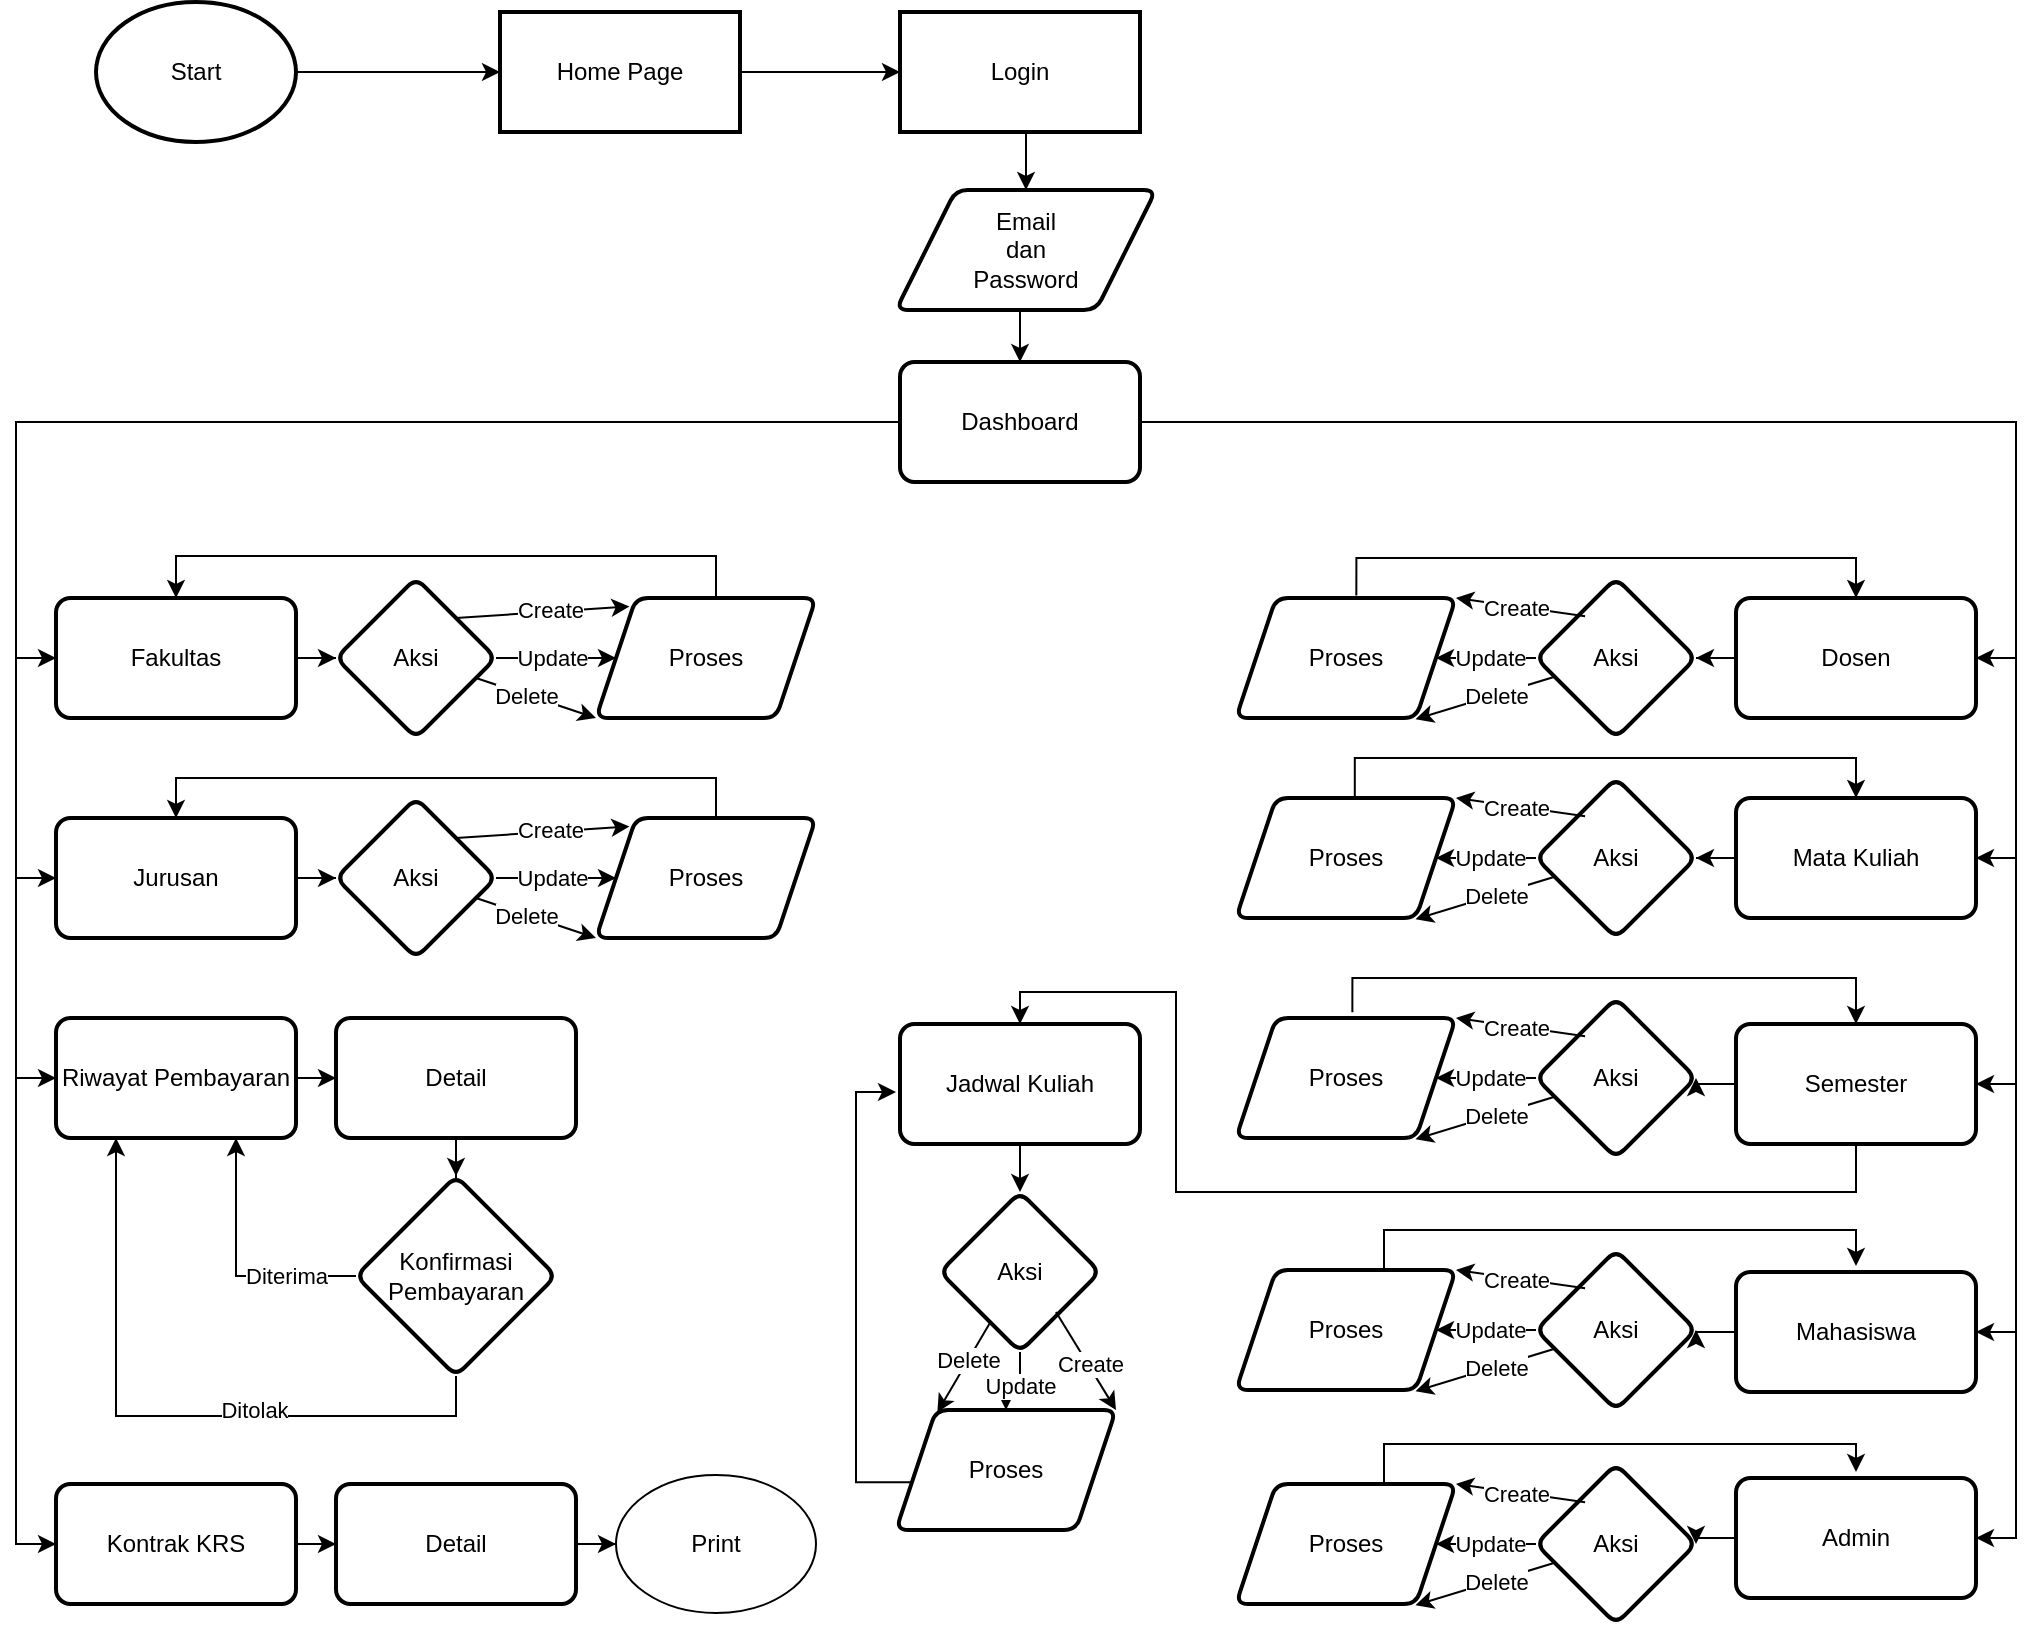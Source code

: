 <mxfile version="25.0.1" pages="2">
  <diagram id="MWgWoqFxqX3e2gePKZHm" name="admin">
    <mxGraphModel dx="1246" dy="684" grid="1" gridSize="10" guides="1" tooltips="1" connect="1" arrows="1" fold="1" page="1" pageScale="1" pageWidth="1100" pageHeight="850" math="0" shadow="0">
      <root>
        <mxCell id="0" />
        <mxCell id="1" parent="0" />
        <mxCell id="orqh2xT4-QYArf5XbAf0-1" value="" style="edgeStyle=orthogonalEdgeStyle;rounded=0;orthogonalLoop=1;jettySize=auto;html=1;" parent="1" source="orqh2xT4-QYArf5XbAf0-2" target="orqh2xT4-QYArf5XbAf0-3" edge="1">
          <mxGeometry relative="1" as="geometry" />
        </mxCell>
        <mxCell id="orqh2xT4-QYArf5XbAf0-2" value="Start" style="strokeWidth=2;html=1;shape=mxgraph.flowchart.start_1;whiteSpace=wrap;" parent="1" vertex="1">
          <mxGeometry x="80" y="23" width="100" height="70" as="geometry" />
        </mxCell>
        <mxCell id="orqh2xT4-QYArf5XbAf0-5" value="" style="edgeStyle=orthogonalEdgeStyle;rounded=0;orthogonalLoop=1;jettySize=auto;html=1;" parent="1" source="orqh2xT4-QYArf5XbAf0-3" target="orqh2xT4-QYArf5XbAf0-4" edge="1">
          <mxGeometry relative="1" as="geometry" />
        </mxCell>
        <mxCell id="orqh2xT4-QYArf5XbAf0-3" value="Home Page" style="whiteSpace=wrap;html=1;strokeWidth=2;" parent="1" vertex="1">
          <mxGeometry x="282" y="28" width="120" height="60" as="geometry" />
        </mxCell>
        <mxCell id="orqh2xT4-QYArf5XbAf0-7" value="" style="edgeStyle=orthogonalEdgeStyle;rounded=0;orthogonalLoop=1;jettySize=auto;html=1;entryX=0.5;entryY=0;entryDx=0;entryDy=0;exitX=0.556;exitY=0.961;exitDx=0;exitDy=0;exitPerimeter=0;" parent="1" source="orqh2xT4-QYArf5XbAf0-4" target="orqh2xT4-QYArf5XbAf0-6" edge="1">
          <mxGeometry relative="1" as="geometry" />
        </mxCell>
        <mxCell id="orqh2xT4-QYArf5XbAf0-4" value="Login" style="whiteSpace=wrap;html=1;strokeWidth=2;" parent="1" vertex="1">
          <mxGeometry x="482" y="28" width="120" height="60" as="geometry" />
        </mxCell>
        <mxCell id="orqh2xT4-QYArf5XbAf0-9" value="" style="edgeStyle=orthogonalEdgeStyle;rounded=0;orthogonalLoop=1;jettySize=auto;html=1;exitX=0.461;exitY=0.999;exitDx=0;exitDy=0;exitPerimeter=0;entryX=0.5;entryY=0;entryDx=0;entryDy=0;" parent="1" source="orqh2xT4-QYArf5XbAf0-6" target="orqh2xT4-QYArf5XbAf0-8" edge="1">
          <mxGeometry relative="1" as="geometry" />
        </mxCell>
        <mxCell id="orqh2xT4-QYArf5XbAf0-6" value="Email&lt;br&gt;dan&lt;br&gt;Password" style="shape=parallelogram;html=1;strokeWidth=2;perimeter=parallelogramPerimeter;whiteSpace=wrap;rounded=1;arcSize=12;size=0.23;" parent="1" vertex="1">
          <mxGeometry x="480" y="117" width="130" height="60" as="geometry" />
        </mxCell>
        <mxCell id="9MBnTAIVRPwWRf14okfd-2" value="" style="edgeStyle=orthogonalEdgeStyle;rounded=0;orthogonalLoop=1;jettySize=auto;html=1;entryX=0;entryY=0.5;entryDx=0;entryDy=0;" edge="1" parent="1" source="orqh2xT4-QYArf5XbAf0-8" target="9MBnTAIVRPwWRf14okfd-1">
          <mxGeometry relative="1" as="geometry">
            <mxPoint x="100" y="423" as="targetPoint" />
          </mxGeometry>
        </mxCell>
        <mxCell id="9MBnTAIVRPwWRf14okfd-4" value="" style="edgeStyle=orthogonalEdgeStyle;rounded=0;orthogonalLoop=1;jettySize=auto;html=1;entryX=0;entryY=0.5;entryDx=0;entryDy=0;" edge="1" parent="1" source="orqh2xT4-QYArf5XbAf0-8" target="9MBnTAIVRPwWRf14okfd-3">
          <mxGeometry relative="1" as="geometry" />
        </mxCell>
        <mxCell id="9MBnTAIVRPwWRf14okfd-8" value="" style="edgeStyle=orthogonalEdgeStyle;rounded=0;orthogonalLoop=1;jettySize=auto;html=1;entryX=1;entryY=0.5;entryDx=0;entryDy=0;" edge="1" parent="1" source="orqh2xT4-QYArf5XbAf0-8" target="9MBnTAIVRPwWRf14okfd-7">
          <mxGeometry relative="1" as="geometry" />
        </mxCell>
        <mxCell id="9MBnTAIVRPwWRf14okfd-10" value="" style="edgeStyle=orthogonalEdgeStyle;rounded=0;orthogonalLoop=1;jettySize=auto;html=1;entryX=1;entryY=0.5;entryDx=0;entryDy=0;" edge="1" parent="1" source="orqh2xT4-QYArf5XbAf0-8" target="9MBnTAIVRPwWRf14okfd-9">
          <mxGeometry relative="1" as="geometry" />
        </mxCell>
        <mxCell id="9MBnTAIVRPwWRf14okfd-12" value="" style="edgeStyle=orthogonalEdgeStyle;rounded=0;orthogonalLoop=1;jettySize=auto;html=1;entryX=1;entryY=0.5;entryDx=0;entryDy=0;" edge="1" parent="1" source="orqh2xT4-QYArf5XbAf0-8" target="9MBnTAIVRPwWRf14okfd-11">
          <mxGeometry relative="1" as="geometry" />
        </mxCell>
        <mxCell id="9MBnTAIVRPwWRf14okfd-14" value="" style="edgeStyle=orthogonalEdgeStyle;rounded=0;orthogonalLoop=1;jettySize=auto;html=1;entryX=0;entryY=0.5;entryDx=0;entryDy=0;" edge="1" parent="1" source="orqh2xT4-QYArf5XbAf0-8" target="9MBnTAIVRPwWRf14okfd-13">
          <mxGeometry relative="1" as="geometry" />
        </mxCell>
        <mxCell id="9MBnTAIVRPwWRf14okfd-16" value="" style="edgeStyle=orthogonalEdgeStyle;rounded=0;orthogonalLoop=1;jettySize=auto;html=1;entryX=0;entryY=0.5;entryDx=0;entryDy=0;" edge="1" parent="1" source="orqh2xT4-QYArf5XbAf0-8" target="9MBnTAIVRPwWRf14okfd-15">
          <mxGeometry relative="1" as="geometry">
            <mxPoint x="50" y="733" as="targetPoint" />
          </mxGeometry>
        </mxCell>
        <mxCell id="9MBnTAIVRPwWRf14okfd-111" value="" style="edgeStyle=orthogonalEdgeStyle;rounded=0;orthogonalLoop=1;jettySize=auto;html=1;entryX=1;entryY=0.5;entryDx=0;entryDy=0;" edge="1" parent="1" source="orqh2xT4-QYArf5XbAf0-8" target="9MBnTAIVRPwWRf14okfd-5">
          <mxGeometry relative="1" as="geometry">
            <mxPoint x="760" y="207" as="targetPoint" />
          </mxGeometry>
        </mxCell>
        <mxCell id="9MBnTAIVRPwWRf14okfd-131" value="" style="edgeStyle=orthogonalEdgeStyle;rounded=0;orthogonalLoop=1;jettySize=auto;html=1;entryX=1;entryY=0.5;entryDx=0;entryDy=0;" edge="1" parent="1" source="orqh2xT4-QYArf5XbAf0-8" target="9MBnTAIVRPwWRf14okfd-130">
          <mxGeometry relative="1" as="geometry" />
        </mxCell>
        <mxCell id="orqh2xT4-QYArf5XbAf0-8" value="Dashboard" style="whiteSpace=wrap;html=1;strokeWidth=2;rounded=1;arcSize=12;" parent="1" vertex="1">
          <mxGeometry x="482" y="203" width="120" height="60" as="geometry" />
        </mxCell>
        <mxCell id="9MBnTAIVRPwWRf14okfd-21" value="" style="edgeStyle=orthogonalEdgeStyle;rounded=0;orthogonalLoop=1;jettySize=auto;html=1;" edge="1" parent="1" source="9MBnTAIVRPwWRf14okfd-1" target="9MBnTAIVRPwWRf14okfd-20">
          <mxGeometry relative="1" as="geometry" />
        </mxCell>
        <mxCell id="9MBnTAIVRPwWRf14okfd-1" value="Fakultas" style="whiteSpace=wrap;html=1;strokeWidth=2;rounded=1;arcSize=12;" vertex="1" parent="1">
          <mxGeometry x="60" y="321" width="120" height="60" as="geometry" />
        </mxCell>
        <mxCell id="9MBnTAIVRPwWRf14okfd-60" value="" style="edgeStyle=orthogonalEdgeStyle;rounded=0;orthogonalLoop=1;jettySize=auto;html=1;" edge="1" parent="1" source="9MBnTAIVRPwWRf14okfd-3" target="9MBnTAIVRPwWRf14okfd-52">
          <mxGeometry relative="1" as="geometry" />
        </mxCell>
        <mxCell id="9MBnTAIVRPwWRf14okfd-3" value="Jurusan" style="whiteSpace=wrap;html=1;strokeWidth=2;rounded=1;arcSize=12;" vertex="1" parent="1">
          <mxGeometry x="60" y="431" width="120" height="60" as="geometry" />
        </mxCell>
        <mxCell id="9MBnTAIVRPwWRf14okfd-70" value="" style="edgeStyle=orthogonalEdgeStyle;rounded=0;orthogonalLoop=1;jettySize=auto;html=1;" edge="1" parent="1" source="9MBnTAIVRPwWRf14okfd-5" target="9MBnTAIVRPwWRf14okfd-63">
          <mxGeometry relative="1" as="geometry" />
        </mxCell>
        <mxCell id="9MBnTAIVRPwWRf14okfd-5" value="Dosen" style="whiteSpace=wrap;html=1;strokeWidth=2;rounded=1;arcSize=12;" vertex="1" parent="1">
          <mxGeometry x="900" y="321" width="120" height="60" as="geometry" />
        </mxCell>
        <mxCell id="9MBnTAIVRPwWRf14okfd-80" value="" style="edgeStyle=orthogonalEdgeStyle;rounded=0;orthogonalLoop=1;jettySize=auto;html=1;" edge="1" parent="1" source="9MBnTAIVRPwWRf14okfd-7" target="9MBnTAIVRPwWRf14okfd-73">
          <mxGeometry relative="1" as="geometry" />
        </mxCell>
        <mxCell id="9MBnTAIVRPwWRf14okfd-7" value="Mata Kuliah" style="whiteSpace=wrap;html=1;strokeWidth=2;rounded=1;arcSize=12;" vertex="1" parent="1">
          <mxGeometry x="900" y="421" width="120" height="60" as="geometry" />
        </mxCell>
        <mxCell id="9MBnTAIVRPwWRf14okfd-90" value="" style="edgeStyle=orthogonalEdgeStyle;rounded=0;orthogonalLoop=1;jettySize=auto;html=1;" edge="1" parent="1" source="9MBnTAIVRPwWRf14okfd-9" target="9MBnTAIVRPwWRf14okfd-83">
          <mxGeometry relative="1" as="geometry" />
        </mxCell>
        <mxCell id="9MBnTAIVRPwWRf14okfd-115" value="" style="edgeStyle=orthogonalEdgeStyle;rounded=0;orthogonalLoop=1;jettySize=auto;html=1;entryX=0.5;entryY=0;entryDx=0;entryDy=0;" edge="1" parent="1" source="9MBnTAIVRPwWRf14okfd-9" target="9MBnTAIVRPwWRf14okfd-114">
          <mxGeometry relative="1" as="geometry">
            <mxPoint x="520" y="518" as="targetPoint" />
            <Array as="points">
              <mxPoint x="960" y="618" />
              <mxPoint x="620" y="618" />
              <mxPoint x="620" y="518" />
              <mxPoint x="542" y="518" />
            </Array>
          </mxGeometry>
        </mxCell>
        <mxCell id="9MBnTAIVRPwWRf14okfd-9" value="Semester" style="whiteSpace=wrap;html=1;strokeWidth=2;rounded=1;arcSize=12;" vertex="1" parent="1">
          <mxGeometry x="900" y="534" width="120" height="60" as="geometry" />
        </mxCell>
        <mxCell id="9MBnTAIVRPwWRf14okfd-109" value="" style="edgeStyle=orthogonalEdgeStyle;rounded=0;orthogonalLoop=1;jettySize=auto;html=1;" edge="1" parent="1" source="9MBnTAIVRPwWRf14okfd-11" target="9MBnTAIVRPwWRf14okfd-102">
          <mxGeometry relative="1" as="geometry" />
        </mxCell>
        <mxCell id="9MBnTAIVRPwWRf14okfd-11" value="Mahasiswa" style="whiteSpace=wrap;html=1;strokeWidth=2;rounded=1;arcSize=12;" vertex="1" parent="1">
          <mxGeometry x="900" y="658" width="120" height="60" as="geometry" />
        </mxCell>
        <mxCell id="9MBnTAIVRPwWRf14okfd-149" value="" style="edgeStyle=orthogonalEdgeStyle;rounded=0;orthogonalLoop=1;jettySize=auto;html=1;" edge="1" parent="1" source="9MBnTAIVRPwWRf14okfd-13" target="9MBnTAIVRPwWRf14okfd-148">
          <mxGeometry relative="1" as="geometry" />
        </mxCell>
        <mxCell id="9MBnTAIVRPwWRf14okfd-13" value="Riwayat Pembayaran" style="whiteSpace=wrap;html=1;strokeWidth=2;rounded=1;arcSize=12;" vertex="1" parent="1">
          <mxGeometry x="60" y="531" width="120" height="60" as="geometry" />
        </mxCell>
        <mxCell id="9MBnTAIVRPwWRf14okfd-143" value="" style="edgeStyle=orthogonalEdgeStyle;rounded=0;orthogonalLoop=1;jettySize=auto;html=1;" edge="1" parent="1" source="9MBnTAIVRPwWRf14okfd-15" target="9MBnTAIVRPwWRf14okfd-142">
          <mxGeometry relative="1" as="geometry" />
        </mxCell>
        <mxCell id="9MBnTAIVRPwWRf14okfd-15" value="Kontrak KRS" style="whiteSpace=wrap;html=1;strokeWidth=2;rounded=1;arcSize=12;" vertex="1" parent="1">
          <mxGeometry x="60" y="764" width="120" height="60" as="geometry" />
        </mxCell>
        <mxCell id="9MBnTAIVRPwWRf14okfd-23" value="" style="edgeStyle=orthogonalEdgeStyle;rounded=0;orthogonalLoop=1;jettySize=auto;html=1;" edge="1" parent="1" source="9MBnTAIVRPwWRf14okfd-20" target="9MBnTAIVRPwWRf14okfd-22">
          <mxGeometry relative="1" as="geometry" />
        </mxCell>
        <mxCell id="9MBnTAIVRPwWRf14okfd-48" value="Update" style="edgeLabel;html=1;align=center;verticalAlign=middle;resizable=0;points=[];" vertex="1" connectable="0" parent="9MBnTAIVRPwWRf14okfd-23">
          <mxGeometry x="-0.086" relative="1" as="geometry">
            <mxPoint as="offset" />
          </mxGeometry>
        </mxCell>
        <mxCell id="9MBnTAIVRPwWRf14okfd-20" value="Aksi" style="rhombus;whiteSpace=wrap;html=1;strokeWidth=2;rounded=1;arcSize=12;" vertex="1" parent="1">
          <mxGeometry x="200" y="311" width="80" height="80" as="geometry" />
        </mxCell>
        <mxCell id="9MBnTAIVRPwWRf14okfd-25" value="" style="edgeStyle=orthogonalEdgeStyle;rounded=0;orthogonalLoop=1;jettySize=auto;html=1;entryX=0.5;entryY=0;entryDx=0;entryDy=0;exitX=0.583;exitY=0;exitDx=0;exitDy=0;exitPerimeter=0;" edge="1" parent="1" source="9MBnTAIVRPwWRf14okfd-22" target="9MBnTAIVRPwWRf14okfd-1">
          <mxGeometry relative="1" as="geometry">
            <mxPoint x="530" y="361" as="targetPoint" />
            <Array as="points">
              <mxPoint x="390" y="321" />
              <mxPoint x="390" y="300" />
              <mxPoint x="120" y="300" />
            </Array>
          </mxGeometry>
        </mxCell>
        <mxCell id="9MBnTAIVRPwWRf14okfd-22" value="Proses" style="shape=parallelogram;perimeter=parallelogramPerimeter;whiteSpace=wrap;html=1;fixedSize=1;strokeWidth=2;rounded=1;arcSize=12;" vertex="1" parent="1">
          <mxGeometry x="330" y="321" width="110" height="60" as="geometry" />
        </mxCell>
        <mxCell id="9MBnTAIVRPwWRf14okfd-41" value="" style="endArrow=classic;html=1;rounded=0;entryX=0;entryY=1;entryDx=0;entryDy=0;" edge="1" parent="1" source="9MBnTAIVRPwWRf14okfd-20" target="9MBnTAIVRPwWRf14okfd-22">
          <mxGeometry width="50" height="50" relative="1" as="geometry">
            <mxPoint x="270" y="471" as="sourcePoint" />
            <mxPoint x="320" y="421" as="targetPoint" />
          </mxGeometry>
        </mxCell>
        <mxCell id="9MBnTAIVRPwWRf14okfd-49" value="Delete" style="edgeLabel;html=1;align=center;verticalAlign=middle;resizable=0;points=[];" vertex="1" connectable="0" parent="9MBnTAIVRPwWRf14okfd-41">
          <mxGeometry x="-0.163" relative="1" as="geometry">
            <mxPoint as="offset" />
          </mxGeometry>
        </mxCell>
        <mxCell id="9MBnTAIVRPwWRf14okfd-42" value="" style="endArrow=classic;html=1;rounded=0;exitX=1;exitY=0;exitDx=0;exitDy=0;entryX=0.152;entryY=0.071;entryDx=0;entryDy=0;entryPerimeter=0;" edge="1" parent="1" source="9MBnTAIVRPwWRf14okfd-20" target="9MBnTAIVRPwWRf14okfd-22">
          <mxGeometry width="50" height="50" relative="1" as="geometry">
            <mxPoint x="296.16" y="395" as="sourcePoint" />
            <mxPoint x="323.84" y="481" as="targetPoint" />
          </mxGeometry>
        </mxCell>
        <mxCell id="9MBnTAIVRPwWRf14okfd-47" value="Create" style="edgeLabel;html=1;align=center;verticalAlign=middle;resizable=0;points=[];" vertex="1" connectable="0" parent="9MBnTAIVRPwWRf14okfd-42">
          <mxGeometry x="0.068" y="1" relative="1" as="geometry">
            <mxPoint as="offset" />
          </mxGeometry>
        </mxCell>
        <mxCell id="9MBnTAIVRPwWRf14okfd-50" value="" style="edgeStyle=orthogonalEdgeStyle;rounded=0;orthogonalLoop=1;jettySize=auto;html=1;" edge="1" parent="1" source="9MBnTAIVRPwWRf14okfd-52" target="9MBnTAIVRPwWRf14okfd-54">
          <mxGeometry relative="1" as="geometry" />
        </mxCell>
        <mxCell id="9MBnTAIVRPwWRf14okfd-51" value="Update" style="edgeLabel;html=1;align=center;verticalAlign=middle;resizable=0;points=[];" vertex="1" connectable="0" parent="9MBnTAIVRPwWRf14okfd-50">
          <mxGeometry x="-0.086" relative="1" as="geometry">
            <mxPoint as="offset" />
          </mxGeometry>
        </mxCell>
        <mxCell id="9MBnTAIVRPwWRf14okfd-52" value="Aksi" style="rhombus;whiteSpace=wrap;html=1;strokeWidth=2;rounded=1;arcSize=12;" vertex="1" parent="1">
          <mxGeometry x="200" y="421" width="80" height="80" as="geometry" />
        </mxCell>
        <mxCell id="9MBnTAIVRPwWRf14okfd-53" value="" style="edgeStyle=orthogonalEdgeStyle;rounded=0;orthogonalLoop=1;jettySize=auto;html=1;exitX=0.583;exitY=0;exitDx=0;exitDy=0;exitPerimeter=0;" edge="1" parent="1" source="9MBnTAIVRPwWRf14okfd-54" target="9MBnTAIVRPwWRf14okfd-3">
          <mxGeometry relative="1" as="geometry">
            <mxPoint x="120" y="431" as="targetPoint" />
            <Array as="points">
              <mxPoint x="390" y="431" />
              <mxPoint x="390" y="411" />
              <mxPoint x="120" y="411" />
            </Array>
          </mxGeometry>
        </mxCell>
        <mxCell id="9MBnTAIVRPwWRf14okfd-54" value="Proses" style="shape=parallelogram;perimeter=parallelogramPerimeter;whiteSpace=wrap;html=1;fixedSize=1;strokeWidth=2;rounded=1;arcSize=12;" vertex="1" parent="1">
          <mxGeometry x="330" y="431" width="110" height="60" as="geometry" />
        </mxCell>
        <mxCell id="9MBnTAIVRPwWRf14okfd-55" value="" style="endArrow=classic;html=1;rounded=0;entryX=0;entryY=1;entryDx=0;entryDy=0;" edge="1" parent="1" source="9MBnTAIVRPwWRf14okfd-52" target="9MBnTAIVRPwWRf14okfd-54">
          <mxGeometry width="50" height="50" relative="1" as="geometry">
            <mxPoint x="270" y="581" as="sourcePoint" />
            <mxPoint x="320" y="531" as="targetPoint" />
          </mxGeometry>
        </mxCell>
        <mxCell id="9MBnTAIVRPwWRf14okfd-56" value="Delete" style="edgeLabel;html=1;align=center;verticalAlign=middle;resizable=0;points=[];" vertex="1" connectable="0" parent="9MBnTAIVRPwWRf14okfd-55">
          <mxGeometry x="-0.163" relative="1" as="geometry">
            <mxPoint as="offset" />
          </mxGeometry>
        </mxCell>
        <mxCell id="9MBnTAIVRPwWRf14okfd-57" value="" style="endArrow=classic;html=1;rounded=0;exitX=1;exitY=0;exitDx=0;exitDy=0;entryX=0.152;entryY=0.071;entryDx=0;entryDy=0;entryPerimeter=0;" edge="1" parent="1" source="9MBnTAIVRPwWRf14okfd-52" target="9MBnTAIVRPwWRf14okfd-54">
          <mxGeometry width="50" height="50" relative="1" as="geometry">
            <mxPoint x="296.16" y="505" as="sourcePoint" />
            <mxPoint x="323.84" y="591" as="targetPoint" />
          </mxGeometry>
        </mxCell>
        <mxCell id="9MBnTAIVRPwWRf14okfd-58" value="Create" style="edgeLabel;html=1;align=center;verticalAlign=middle;resizable=0;points=[];" vertex="1" connectable="0" parent="9MBnTAIVRPwWRf14okfd-57">
          <mxGeometry x="0.068" y="1" relative="1" as="geometry">
            <mxPoint as="offset" />
          </mxGeometry>
        </mxCell>
        <mxCell id="9MBnTAIVRPwWRf14okfd-61" value="" style="edgeStyle=orthogonalEdgeStyle;rounded=0;orthogonalLoop=1;jettySize=auto;html=1;" edge="1" parent="1" source="9MBnTAIVRPwWRf14okfd-63" target="9MBnTAIVRPwWRf14okfd-65">
          <mxGeometry relative="1" as="geometry" />
        </mxCell>
        <mxCell id="9MBnTAIVRPwWRf14okfd-62" value="Update" style="edgeLabel;html=1;align=center;verticalAlign=middle;resizable=0;points=[];" vertex="1" connectable="0" parent="9MBnTAIVRPwWRf14okfd-61">
          <mxGeometry x="-0.086" relative="1" as="geometry">
            <mxPoint as="offset" />
          </mxGeometry>
        </mxCell>
        <mxCell id="9MBnTAIVRPwWRf14okfd-63" value="Aksi" style="rhombus;whiteSpace=wrap;html=1;strokeWidth=2;rounded=1;arcSize=12;" vertex="1" parent="1">
          <mxGeometry x="800" y="311" width="80" height="80" as="geometry" />
        </mxCell>
        <mxCell id="9MBnTAIVRPwWRf14okfd-64" value="" style="edgeStyle=orthogonalEdgeStyle;rounded=0;orthogonalLoop=1;jettySize=auto;html=1;entryX=0.5;entryY=0;entryDx=0;entryDy=0;exitX=0.547;exitY=-0.02;exitDx=0;exitDy=0;exitPerimeter=0;" edge="1" parent="1" source="9MBnTAIVRPwWRf14okfd-65" target="9MBnTAIVRPwWRf14okfd-5">
          <mxGeometry relative="1" as="geometry">
            <mxPoint x="940" y="301" as="targetPoint" />
            <Array as="points">
              <mxPoint x="710" y="301" />
              <mxPoint x="960" y="301" />
            </Array>
            <mxPoint x="700" y="301" as="sourcePoint" />
          </mxGeometry>
        </mxCell>
        <mxCell id="9MBnTAIVRPwWRf14okfd-65" value="Proses" style="shape=parallelogram;perimeter=parallelogramPerimeter;whiteSpace=wrap;html=1;fixedSize=1;strokeWidth=2;rounded=1;arcSize=12;" vertex="1" parent="1">
          <mxGeometry x="650" y="321" width="110" height="60" as="geometry" />
        </mxCell>
        <mxCell id="9MBnTAIVRPwWRf14okfd-66" value="" style="endArrow=classic;html=1;rounded=0;entryX=0.816;entryY=1.01;entryDx=0;entryDy=0;entryPerimeter=0;" edge="1" parent="1" source="9MBnTAIVRPwWRf14okfd-63" target="9MBnTAIVRPwWRf14okfd-65">
          <mxGeometry width="50" height="50" relative="1" as="geometry">
            <mxPoint x="710" y="471" as="sourcePoint" />
            <mxPoint x="760" y="421" as="targetPoint" />
          </mxGeometry>
        </mxCell>
        <mxCell id="9MBnTAIVRPwWRf14okfd-67" value="Delete" style="edgeLabel;html=1;align=center;verticalAlign=middle;resizable=0;points=[];" vertex="1" connectable="0" parent="9MBnTAIVRPwWRf14okfd-66">
          <mxGeometry x="-0.163" relative="1" as="geometry">
            <mxPoint as="offset" />
          </mxGeometry>
        </mxCell>
        <mxCell id="9MBnTAIVRPwWRf14okfd-68" value="" style="endArrow=classic;html=1;rounded=0;exitX=0.307;exitY=0.239;exitDx=0;exitDy=0;entryX=1;entryY=0;entryDx=0;entryDy=0;exitPerimeter=0;" edge="1" parent="1" source="9MBnTAIVRPwWRf14okfd-63" target="9MBnTAIVRPwWRf14okfd-65">
          <mxGeometry width="50" height="50" relative="1" as="geometry">
            <mxPoint x="736.16" y="395" as="sourcePoint" />
            <mxPoint x="763.84" y="481" as="targetPoint" />
          </mxGeometry>
        </mxCell>
        <mxCell id="9MBnTAIVRPwWRf14okfd-69" value="Create" style="edgeLabel;html=1;align=center;verticalAlign=middle;resizable=0;points=[];" vertex="1" connectable="0" parent="9MBnTAIVRPwWRf14okfd-68">
          <mxGeometry x="0.068" y="1" relative="1" as="geometry">
            <mxPoint as="offset" />
          </mxGeometry>
        </mxCell>
        <mxCell id="9MBnTAIVRPwWRf14okfd-71" value="" style="edgeStyle=orthogonalEdgeStyle;rounded=0;orthogonalLoop=1;jettySize=auto;html=1;" edge="1" parent="1" source="9MBnTAIVRPwWRf14okfd-73" target="9MBnTAIVRPwWRf14okfd-75">
          <mxGeometry relative="1" as="geometry" />
        </mxCell>
        <mxCell id="9MBnTAIVRPwWRf14okfd-72" value="Update" style="edgeLabel;html=1;align=center;verticalAlign=middle;resizable=0;points=[];" vertex="1" connectable="0" parent="9MBnTAIVRPwWRf14okfd-71">
          <mxGeometry x="-0.086" relative="1" as="geometry">
            <mxPoint as="offset" />
          </mxGeometry>
        </mxCell>
        <mxCell id="9MBnTAIVRPwWRf14okfd-73" value="Aksi" style="rhombus;whiteSpace=wrap;html=1;strokeWidth=2;rounded=1;arcSize=12;" vertex="1" parent="1">
          <mxGeometry x="800" y="411" width="80" height="80" as="geometry" />
        </mxCell>
        <mxCell id="9MBnTAIVRPwWRf14okfd-74" value="" style="edgeStyle=orthogonalEdgeStyle;rounded=0;orthogonalLoop=1;jettySize=auto;html=1;exitX=0.54;exitY=-0.013;exitDx=0;exitDy=0;exitPerimeter=0;" edge="1" parent="1" source="9MBnTAIVRPwWRf14okfd-75" target="9MBnTAIVRPwWRf14okfd-7">
          <mxGeometry relative="1" as="geometry">
            <mxPoint x="960" y="421" as="targetPoint" />
            <Array as="points">
              <mxPoint x="709" y="401" />
              <mxPoint x="960" y="401" />
            </Array>
            <mxPoint x="660" y="401" as="sourcePoint" />
          </mxGeometry>
        </mxCell>
        <mxCell id="9MBnTAIVRPwWRf14okfd-75" value="Proses" style="shape=parallelogram;perimeter=parallelogramPerimeter;whiteSpace=wrap;html=1;fixedSize=1;strokeWidth=2;rounded=1;arcSize=12;" vertex="1" parent="1">
          <mxGeometry x="650" y="421" width="110" height="60" as="geometry" />
        </mxCell>
        <mxCell id="9MBnTAIVRPwWRf14okfd-76" value="" style="endArrow=classic;html=1;rounded=0;entryX=0.816;entryY=1.01;entryDx=0;entryDy=0;entryPerimeter=0;" edge="1" parent="1" source="9MBnTAIVRPwWRf14okfd-73" target="9MBnTAIVRPwWRf14okfd-75">
          <mxGeometry width="50" height="50" relative="1" as="geometry">
            <mxPoint x="710" y="571" as="sourcePoint" />
            <mxPoint x="760" y="521" as="targetPoint" />
          </mxGeometry>
        </mxCell>
        <mxCell id="9MBnTAIVRPwWRf14okfd-77" value="Delete" style="edgeLabel;html=1;align=center;verticalAlign=middle;resizable=0;points=[];" vertex="1" connectable="0" parent="9MBnTAIVRPwWRf14okfd-76">
          <mxGeometry x="-0.163" relative="1" as="geometry">
            <mxPoint as="offset" />
          </mxGeometry>
        </mxCell>
        <mxCell id="9MBnTAIVRPwWRf14okfd-78" value="" style="endArrow=classic;html=1;rounded=0;exitX=0.307;exitY=0.239;exitDx=0;exitDy=0;entryX=1;entryY=0;entryDx=0;entryDy=0;exitPerimeter=0;" edge="1" parent="1" source="9MBnTAIVRPwWRf14okfd-73" target="9MBnTAIVRPwWRf14okfd-75">
          <mxGeometry width="50" height="50" relative="1" as="geometry">
            <mxPoint x="736.16" y="495" as="sourcePoint" />
            <mxPoint x="763.84" y="581" as="targetPoint" />
          </mxGeometry>
        </mxCell>
        <mxCell id="9MBnTAIVRPwWRf14okfd-79" value="Create" style="edgeLabel;html=1;align=center;verticalAlign=middle;resizable=0;points=[];" vertex="1" connectable="0" parent="9MBnTAIVRPwWRf14okfd-78">
          <mxGeometry x="0.068" y="1" relative="1" as="geometry">
            <mxPoint as="offset" />
          </mxGeometry>
        </mxCell>
        <mxCell id="9MBnTAIVRPwWRf14okfd-81" value="" style="edgeStyle=orthogonalEdgeStyle;rounded=0;orthogonalLoop=1;jettySize=auto;html=1;" edge="1" parent="1" source="9MBnTAIVRPwWRf14okfd-83" target="9MBnTAIVRPwWRf14okfd-85">
          <mxGeometry relative="1" as="geometry" />
        </mxCell>
        <mxCell id="9MBnTAIVRPwWRf14okfd-82" value="Update" style="edgeLabel;html=1;align=center;verticalAlign=middle;resizable=0;points=[];" vertex="1" connectable="0" parent="9MBnTAIVRPwWRf14okfd-81">
          <mxGeometry x="-0.086" relative="1" as="geometry">
            <mxPoint as="offset" />
          </mxGeometry>
        </mxCell>
        <mxCell id="9MBnTAIVRPwWRf14okfd-83" value="Aksi" style="rhombus;whiteSpace=wrap;html=1;strokeWidth=2;rounded=1;arcSize=12;" vertex="1" parent="1">
          <mxGeometry x="800" y="521" width="80" height="80" as="geometry" />
        </mxCell>
        <mxCell id="9MBnTAIVRPwWRf14okfd-84" value="" style="edgeStyle=orthogonalEdgeStyle;rounded=0;orthogonalLoop=1;jettySize=auto;html=1;entryX=0.5;entryY=0;entryDx=0;entryDy=0;exitX=0.529;exitY=-0.047;exitDx=0;exitDy=0;exitPerimeter=0;" edge="1" parent="1" source="9MBnTAIVRPwWRf14okfd-85" target="9MBnTAIVRPwWRf14okfd-9">
          <mxGeometry relative="1" as="geometry">
            <mxPoint x="960" y="524" as="targetPoint" />
            <Array as="points">
              <mxPoint x="708" y="511" />
              <mxPoint x="960" y="511" />
            </Array>
            <mxPoint x="700" y="511" as="sourcePoint" />
          </mxGeometry>
        </mxCell>
        <mxCell id="9MBnTAIVRPwWRf14okfd-85" value="Proses" style="shape=parallelogram;perimeter=parallelogramPerimeter;whiteSpace=wrap;html=1;fixedSize=1;strokeWidth=2;rounded=1;arcSize=12;" vertex="1" parent="1">
          <mxGeometry x="650" y="531" width="110" height="60" as="geometry" />
        </mxCell>
        <mxCell id="9MBnTAIVRPwWRf14okfd-86" value="" style="endArrow=classic;html=1;rounded=0;entryX=0.816;entryY=1.01;entryDx=0;entryDy=0;entryPerimeter=0;" edge="1" parent="1" source="9MBnTAIVRPwWRf14okfd-83" target="9MBnTAIVRPwWRf14okfd-85">
          <mxGeometry width="50" height="50" relative="1" as="geometry">
            <mxPoint x="710" y="671" as="sourcePoint" />
            <mxPoint x="760" y="621" as="targetPoint" />
          </mxGeometry>
        </mxCell>
        <mxCell id="9MBnTAIVRPwWRf14okfd-87" value="Delete" style="edgeLabel;html=1;align=center;verticalAlign=middle;resizable=0;points=[];" vertex="1" connectable="0" parent="9MBnTAIVRPwWRf14okfd-86">
          <mxGeometry x="-0.163" relative="1" as="geometry">
            <mxPoint as="offset" />
          </mxGeometry>
        </mxCell>
        <mxCell id="9MBnTAIVRPwWRf14okfd-88" value="" style="endArrow=classic;html=1;rounded=0;exitX=0.307;exitY=0.239;exitDx=0;exitDy=0;entryX=1;entryY=0;entryDx=0;entryDy=0;exitPerimeter=0;" edge="1" parent="1" source="9MBnTAIVRPwWRf14okfd-83" target="9MBnTAIVRPwWRf14okfd-85">
          <mxGeometry width="50" height="50" relative="1" as="geometry">
            <mxPoint x="736.16" y="598" as="sourcePoint" />
            <mxPoint x="763.84" y="684" as="targetPoint" />
          </mxGeometry>
        </mxCell>
        <mxCell id="9MBnTAIVRPwWRf14okfd-89" value="Create" style="edgeLabel;html=1;align=center;verticalAlign=middle;resizable=0;points=[];" vertex="1" connectable="0" parent="9MBnTAIVRPwWRf14okfd-88">
          <mxGeometry x="0.068" y="1" relative="1" as="geometry">
            <mxPoint as="offset" />
          </mxGeometry>
        </mxCell>
        <mxCell id="9MBnTAIVRPwWRf14okfd-100" value="" style="edgeStyle=orthogonalEdgeStyle;rounded=0;orthogonalLoop=1;jettySize=auto;html=1;" edge="1" parent="1" source="9MBnTAIVRPwWRf14okfd-102" target="9MBnTAIVRPwWRf14okfd-104">
          <mxGeometry relative="1" as="geometry" />
        </mxCell>
        <mxCell id="9MBnTAIVRPwWRf14okfd-101" value="Update" style="edgeLabel;html=1;align=center;verticalAlign=middle;resizable=0;points=[];" vertex="1" connectable="0" parent="9MBnTAIVRPwWRf14okfd-100">
          <mxGeometry x="-0.086" relative="1" as="geometry">
            <mxPoint as="offset" />
          </mxGeometry>
        </mxCell>
        <mxCell id="9MBnTAIVRPwWRf14okfd-102" value="Aksi" style="rhombus;whiteSpace=wrap;html=1;strokeWidth=2;rounded=1;arcSize=12;" vertex="1" parent="1">
          <mxGeometry x="800" y="647" width="80" height="80" as="geometry" />
        </mxCell>
        <mxCell id="9MBnTAIVRPwWRf14okfd-103" value="" style="edgeStyle=orthogonalEdgeStyle;rounded=0;orthogonalLoop=1;jettySize=auto;html=1;exitX=0.583;exitY=0;exitDx=0;exitDy=0;exitPerimeter=0;" edge="1" parent="1" source="9MBnTAIVRPwWRf14okfd-104">
          <mxGeometry relative="1" as="geometry">
            <mxPoint x="960" y="655" as="targetPoint" />
            <Array as="points">
              <mxPoint x="724" y="637" />
              <mxPoint x="960" y="637" />
            </Array>
          </mxGeometry>
        </mxCell>
        <mxCell id="9MBnTAIVRPwWRf14okfd-104" value="Proses" style="shape=parallelogram;perimeter=parallelogramPerimeter;whiteSpace=wrap;html=1;fixedSize=1;strokeWidth=2;rounded=1;arcSize=12;" vertex="1" parent="1">
          <mxGeometry x="650" y="657" width="110" height="60" as="geometry" />
        </mxCell>
        <mxCell id="9MBnTAIVRPwWRf14okfd-105" value="" style="endArrow=classic;html=1;rounded=0;entryX=0.816;entryY=1.01;entryDx=0;entryDy=0;entryPerimeter=0;" edge="1" parent="1" source="9MBnTAIVRPwWRf14okfd-102" target="9MBnTAIVRPwWRf14okfd-104">
          <mxGeometry width="50" height="50" relative="1" as="geometry">
            <mxPoint x="700" y="798" as="sourcePoint" />
            <mxPoint x="750" y="748" as="targetPoint" />
          </mxGeometry>
        </mxCell>
        <mxCell id="9MBnTAIVRPwWRf14okfd-106" value="Delete" style="edgeLabel;html=1;align=center;verticalAlign=middle;resizable=0;points=[];" vertex="1" connectable="0" parent="9MBnTAIVRPwWRf14okfd-105">
          <mxGeometry x="-0.163" relative="1" as="geometry">
            <mxPoint as="offset" />
          </mxGeometry>
        </mxCell>
        <mxCell id="9MBnTAIVRPwWRf14okfd-107" value="" style="endArrow=classic;html=1;rounded=0;exitX=0.307;exitY=0.239;exitDx=0;exitDy=0;entryX=1;entryY=0;entryDx=0;entryDy=0;exitPerimeter=0;" edge="1" parent="1" source="9MBnTAIVRPwWRf14okfd-102" target="9MBnTAIVRPwWRf14okfd-104">
          <mxGeometry width="50" height="50" relative="1" as="geometry">
            <mxPoint x="726.16" y="722" as="sourcePoint" />
            <mxPoint x="753.84" y="808" as="targetPoint" />
          </mxGeometry>
        </mxCell>
        <mxCell id="9MBnTAIVRPwWRf14okfd-108" value="Create" style="edgeLabel;html=1;align=center;verticalAlign=middle;resizable=0;points=[];" vertex="1" connectable="0" parent="9MBnTAIVRPwWRf14okfd-107">
          <mxGeometry x="0.068" y="1" relative="1" as="geometry">
            <mxPoint as="offset" />
          </mxGeometry>
        </mxCell>
        <mxCell id="9MBnTAIVRPwWRf14okfd-129" value="" style="edgeStyle=orthogonalEdgeStyle;rounded=0;orthogonalLoop=1;jettySize=auto;html=1;" edge="1" parent="1" source="9MBnTAIVRPwWRf14okfd-114" target="9MBnTAIVRPwWRf14okfd-119">
          <mxGeometry relative="1" as="geometry" />
        </mxCell>
        <mxCell id="9MBnTAIVRPwWRf14okfd-114" value="Jadwal Kuliah" style="whiteSpace=wrap;html=1;strokeWidth=2;rounded=1;arcSize=12;" vertex="1" parent="1">
          <mxGeometry x="482" y="534" width="120" height="60" as="geometry" />
        </mxCell>
        <mxCell id="9MBnTAIVRPwWRf14okfd-117" value="" style="edgeStyle=orthogonalEdgeStyle;rounded=0;orthogonalLoop=1;jettySize=auto;html=1;" edge="1" parent="1" source="9MBnTAIVRPwWRf14okfd-119" target="9MBnTAIVRPwWRf14okfd-121">
          <mxGeometry relative="1" as="geometry" />
        </mxCell>
        <mxCell id="9MBnTAIVRPwWRf14okfd-118" value="Update" style="edgeLabel;html=1;align=center;verticalAlign=middle;resizable=0;points=[];" vertex="1" connectable="0" parent="9MBnTAIVRPwWRf14okfd-117">
          <mxGeometry x="-0.086" relative="1" as="geometry">
            <mxPoint as="offset" />
          </mxGeometry>
        </mxCell>
        <mxCell id="9MBnTAIVRPwWRf14okfd-119" value="Aksi" style="rhombus;whiteSpace=wrap;html=1;strokeWidth=2;rounded=1;arcSize=12;" vertex="1" parent="1">
          <mxGeometry x="502" y="618" width="80" height="80" as="geometry" />
        </mxCell>
        <mxCell id="9MBnTAIVRPwWRf14okfd-128" value="" style="edgeStyle=orthogonalEdgeStyle;rounded=0;orthogonalLoop=1;jettySize=auto;html=1;exitX=0.09;exitY=0.602;exitDx=0;exitDy=0;exitPerimeter=0;" edge="1" parent="1" source="9MBnTAIVRPwWRf14okfd-121">
          <mxGeometry relative="1" as="geometry">
            <mxPoint x="480" y="568" as="targetPoint" />
            <Array as="points">
              <mxPoint x="460" y="763" />
              <mxPoint x="460" y="568" />
            </Array>
          </mxGeometry>
        </mxCell>
        <mxCell id="9MBnTAIVRPwWRf14okfd-121" value="Proses" style="shape=parallelogram;perimeter=parallelogramPerimeter;whiteSpace=wrap;html=1;fixedSize=1;strokeWidth=2;rounded=1;arcSize=12;" vertex="1" parent="1">
          <mxGeometry x="480" y="727" width="110" height="60" as="geometry" />
        </mxCell>
        <mxCell id="9MBnTAIVRPwWRf14okfd-122" value="" style="endArrow=classic;html=1;rounded=0;entryX=0.188;entryY=0.019;entryDx=0;entryDy=0;entryPerimeter=0;" edge="1" parent="1" source="9MBnTAIVRPwWRf14okfd-119" target="9MBnTAIVRPwWRf14okfd-121">
          <mxGeometry width="50" height="50" relative="1" as="geometry">
            <mxPoint x="410" y="768" as="sourcePoint" />
            <mxPoint x="460" y="718" as="targetPoint" />
          </mxGeometry>
        </mxCell>
        <mxCell id="9MBnTAIVRPwWRf14okfd-123" value="Delete" style="edgeLabel;html=1;align=center;verticalAlign=middle;resizable=0;points=[];" vertex="1" connectable="0" parent="9MBnTAIVRPwWRf14okfd-122">
          <mxGeometry x="-0.163" relative="1" as="geometry">
            <mxPoint as="offset" />
          </mxGeometry>
        </mxCell>
        <mxCell id="9MBnTAIVRPwWRf14okfd-124" value="" style="endArrow=classic;html=1;rounded=0;entryX=1;entryY=0;entryDx=0;entryDy=0;" edge="1" parent="1" target="9MBnTAIVRPwWRf14okfd-121">
          <mxGeometry width="50" height="50" relative="1" as="geometry">
            <mxPoint x="560" y="678" as="sourcePoint" />
            <mxPoint x="463.84" y="781" as="targetPoint" />
          </mxGeometry>
        </mxCell>
        <mxCell id="9MBnTAIVRPwWRf14okfd-125" value="Create" style="edgeLabel;html=1;align=center;verticalAlign=middle;resizable=0;points=[];" vertex="1" connectable="0" parent="9MBnTAIVRPwWRf14okfd-124">
          <mxGeometry x="0.068" y="1" relative="1" as="geometry">
            <mxPoint as="offset" />
          </mxGeometry>
        </mxCell>
        <mxCell id="9MBnTAIVRPwWRf14okfd-141" value="" style="edgeStyle=orthogonalEdgeStyle;rounded=0;orthogonalLoop=1;jettySize=auto;html=1;" edge="1" parent="1" source="9MBnTAIVRPwWRf14okfd-130" target="9MBnTAIVRPwWRf14okfd-134">
          <mxGeometry relative="1" as="geometry" />
        </mxCell>
        <mxCell id="9MBnTAIVRPwWRf14okfd-130" value="Admin" style="whiteSpace=wrap;html=1;strokeWidth=2;rounded=1;arcSize=12;" vertex="1" parent="1">
          <mxGeometry x="900" y="761" width="120" height="60" as="geometry" />
        </mxCell>
        <mxCell id="9MBnTAIVRPwWRf14okfd-132" value="" style="edgeStyle=orthogonalEdgeStyle;rounded=0;orthogonalLoop=1;jettySize=auto;html=1;" edge="1" parent="1" source="9MBnTAIVRPwWRf14okfd-134" target="9MBnTAIVRPwWRf14okfd-136">
          <mxGeometry relative="1" as="geometry" />
        </mxCell>
        <mxCell id="9MBnTAIVRPwWRf14okfd-133" value="Update" style="edgeLabel;html=1;align=center;verticalAlign=middle;resizable=0;points=[];" vertex="1" connectable="0" parent="9MBnTAIVRPwWRf14okfd-132">
          <mxGeometry x="-0.086" relative="1" as="geometry">
            <mxPoint as="offset" />
          </mxGeometry>
        </mxCell>
        <mxCell id="9MBnTAIVRPwWRf14okfd-134" value="Aksi" style="rhombus;whiteSpace=wrap;html=1;strokeWidth=2;rounded=1;arcSize=12;" vertex="1" parent="1">
          <mxGeometry x="800" y="754" width="80" height="80" as="geometry" />
        </mxCell>
        <mxCell id="9MBnTAIVRPwWRf14okfd-135" value="" style="edgeStyle=orthogonalEdgeStyle;rounded=0;orthogonalLoop=1;jettySize=auto;html=1;exitX=0.583;exitY=0;exitDx=0;exitDy=0;exitPerimeter=0;" edge="1" parent="1" source="9MBnTAIVRPwWRf14okfd-136">
          <mxGeometry relative="1" as="geometry">
            <mxPoint x="960" y="758" as="targetPoint" />
            <Array as="points">
              <mxPoint x="724" y="744" />
              <mxPoint x="960" y="744" />
            </Array>
          </mxGeometry>
        </mxCell>
        <mxCell id="9MBnTAIVRPwWRf14okfd-136" value="Proses" style="shape=parallelogram;perimeter=parallelogramPerimeter;whiteSpace=wrap;html=1;fixedSize=1;strokeWidth=2;rounded=1;arcSize=12;" vertex="1" parent="1">
          <mxGeometry x="650" y="764" width="110" height="60" as="geometry" />
        </mxCell>
        <mxCell id="9MBnTAIVRPwWRf14okfd-137" value="" style="endArrow=classic;html=1;rounded=0;entryX=0.816;entryY=1.01;entryDx=0;entryDy=0;entryPerimeter=0;" edge="1" parent="1" source="9MBnTAIVRPwWRf14okfd-134" target="9MBnTAIVRPwWRf14okfd-136">
          <mxGeometry width="50" height="50" relative="1" as="geometry">
            <mxPoint x="700" y="907" as="sourcePoint" />
            <mxPoint x="750" y="857" as="targetPoint" />
          </mxGeometry>
        </mxCell>
        <mxCell id="9MBnTAIVRPwWRf14okfd-138" value="Delete" style="edgeLabel;html=1;align=center;verticalAlign=middle;resizable=0;points=[];" vertex="1" connectable="0" parent="9MBnTAIVRPwWRf14okfd-137">
          <mxGeometry x="-0.163" relative="1" as="geometry">
            <mxPoint as="offset" />
          </mxGeometry>
        </mxCell>
        <mxCell id="9MBnTAIVRPwWRf14okfd-139" value="" style="endArrow=classic;html=1;rounded=0;exitX=0.307;exitY=0.239;exitDx=0;exitDy=0;entryX=1;entryY=0;entryDx=0;entryDy=0;exitPerimeter=0;" edge="1" parent="1" source="9MBnTAIVRPwWRf14okfd-134" target="9MBnTAIVRPwWRf14okfd-136">
          <mxGeometry width="50" height="50" relative="1" as="geometry">
            <mxPoint x="726.16" y="829" as="sourcePoint" />
            <mxPoint x="753.84" y="915" as="targetPoint" />
          </mxGeometry>
        </mxCell>
        <mxCell id="9MBnTAIVRPwWRf14okfd-140" value="Create" style="edgeLabel;html=1;align=center;verticalAlign=middle;resizable=0;points=[];" vertex="1" connectable="0" parent="9MBnTAIVRPwWRf14okfd-139">
          <mxGeometry x="0.068" y="1" relative="1" as="geometry">
            <mxPoint as="offset" />
          </mxGeometry>
        </mxCell>
        <mxCell id="9MBnTAIVRPwWRf14okfd-147" value="" style="edgeStyle=orthogonalEdgeStyle;rounded=0;orthogonalLoop=1;jettySize=auto;html=1;" edge="1" parent="1" source="9MBnTAIVRPwWRf14okfd-142" target="9MBnTAIVRPwWRf14okfd-146">
          <mxGeometry relative="1" as="geometry" />
        </mxCell>
        <mxCell id="9MBnTAIVRPwWRf14okfd-142" value="Detail" style="whiteSpace=wrap;html=1;strokeWidth=2;rounded=1;arcSize=12;" vertex="1" parent="1">
          <mxGeometry x="200" y="764" width="120" height="60" as="geometry" />
        </mxCell>
        <mxCell id="9MBnTAIVRPwWRf14okfd-146" value="Print" style="ellipse;whiteSpace=wrap;html=1;" vertex="1" parent="1">
          <mxGeometry x="340" y="759.5" width="100" height="69" as="geometry" />
        </mxCell>
        <mxCell id="9MBnTAIVRPwWRf14okfd-151" value="" style="edgeStyle=orthogonalEdgeStyle;rounded=0;orthogonalLoop=1;jettySize=auto;html=1;" edge="1" parent="1" source="9MBnTAIVRPwWRf14okfd-148" target="9MBnTAIVRPwWRf14okfd-150">
          <mxGeometry relative="1" as="geometry" />
        </mxCell>
        <mxCell id="9MBnTAIVRPwWRf14okfd-148" value="Detail" style="whiteSpace=wrap;html=1;strokeWidth=2;rounded=1;arcSize=12;" vertex="1" parent="1">
          <mxGeometry x="200" y="531" width="120" height="60" as="geometry" />
        </mxCell>
        <mxCell id="9MBnTAIVRPwWRf14okfd-153" value="" style="edgeStyle=orthogonalEdgeStyle;rounded=0;orthogonalLoop=1;jettySize=auto;html=1;entryX=0.75;entryY=1;entryDx=0;entryDy=0;" edge="1" parent="1" source="9MBnTAIVRPwWRf14okfd-150" target="9MBnTAIVRPwWRf14okfd-13">
          <mxGeometry relative="1" as="geometry">
            <mxPoint x="130.0" y="660" as="targetPoint" />
          </mxGeometry>
        </mxCell>
        <mxCell id="9MBnTAIVRPwWRf14okfd-158" value="Diterima" style="edgeLabel;html=1;align=center;verticalAlign=middle;resizable=0;points=[];" vertex="1" connectable="0" parent="9MBnTAIVRPwWRf14okfd-153">
          <mxGeometry x="-0.455" relative="1" as="geometry">
            <mxPoint as="offset" />
          </mxGeometry>
        </mxCell>
        <mxCell id="9MBnTAIVRPwWRf14okfd-156" value="" style="edgeStyle=orthogonalEdgeStyle;rounded=0;orthogonalLoop=1;jettySize=auto;html=1;exitX=0.5;exitY=1;exitDx=0;exitDy=0;entryX=0.25;entryY=1;entryDx=0;entryDy=0;" edge="1" parent="1" source="9MBnTAIVRPwWRf14okfd-150" target="9MBnTAIVRPwWRf14okfd-13">
          <mxGeometry relative="1" as="geometry">
            <mxPoint x="390.0" y="660" as="targetPoint" />
          </mxGeometry>
        </mxCell>
        <mxCell id="9MBnTAIVRPwWRf14okfd-159" value="Ditolak" style="edgeLabel;html=1;align=center;verticalAlign=middle;resizable=0;points=[];" vertex="1" connectable="0" parent="9MBnTAIVRPwWRf14okfd-156">
          <mxGeometry x="-0.264" y="-3" relative="1" as="geometry">
            <mxPoint as="offset" />
          </mxGeometry>
        </mxCell>
        <mxCell id="9MBnTAIVRPwWRf14okfd-150" value="Konfirmasi Pembayaran" style="rhombus;whiteSpace=wrap;html=1;strokeWidth=2;rounded=1;arcSize=12;" vertex="1" parent="1">
          <mxGeometry x="210" y="610" width="100" height="100" as="geometry" />
        </mxCell>
      </root>
    </mxGraphModel>
  </diagram>
  <diagram name="mahasiswa" id="uH4a9k6xQ-mA9DKvWFjc">
    <mxGraphModel dx="727" dy="399" grid="1" gridSize="10" guides="1" tooltips="1" connect="1" arrows="1" fold="1" page="1" pageScale="1" pageWidth="1100" pageHeight="850" math="0" shadow="0">
      <root>
        <mxCell id="0" />
        <mxCell id="1" parent="0" />
        <mxCell id="oYKJX-iXNLwWp_gNZQ3B-3" value="" style="edgeStyle=orthogonalEdgeStyle;rounded=0;orthogonalLoop=1;jettySize=auto;html=1;" parent="1" source="oYKJX-iXNLwWp_gNZQ3B-1" target="oYKJX-iXNLwWp_gNZQ3B-2" edge="1">
          <mxGeometry relative="1" as="geometry" />
        </mxCell>
        <mxCell id="oYKJX-iXNLwWp_gNZQ3B-1" value="Start" style="strokeWidth=2;html=1;shape=mxgraph.flowchart.start_1;whiteSpace=wrap;" parent="1" vertex="1">
          <mxGeometry x="60" y="50" width="100" height="70" as="geometry" />
        </mxCell>
        <mxCell id="oYKJX-iXNLwWp_gNZQ3B-5" value="" style="edgeStyle=orthogonalEdgeStyle;rounded=0;orthogonalLoop=1;jettySize=auto;html=1;" parent="1" source="oYKJX-iXNLwWp_gNZQ3B-2" target="oYKJX-iXNLwWp_gNZQ3B-4" edge="1">
          <mxGeometry relative="1" as="geometry" />
        </mxCell>
        <mxCell id="oYKJX-iXNLwWp_gNZQ3B-2" value="Home Page" style="whiteSpace=wrap;html=1;strokeWidth=2;" parent="1" vertex="1">
          <mxGeometry x="230" y="55" width="120" height="60" as="geometry" />
        </mxCell>
        <mxCell id="oYKJX-iXNLwWp_gNZQ3B-37" value="Ya" style="edgeStyle=orthogonalEdgeStyle;rounded=0;orthogonalLoop=1;jettySize=auto;html=1;" parent="1" source="oYKJX-iXNLwWp_gNZQ3B-4" target="oYKJX-iXNLwWp_gNZQ3B-36" edge="1">
          <mxGeometry relative="1" as="geometry" />
        </mxCell>
        <mxCell id="oYKJX-iXNLwWp_gNZQ3B-39" value="Tidak" style="edgeStyle=orthogonalEdgeStyle;rounded=0;orthogonalLoop=1;jettySize=auto;html=1;" parent="1" source="oYKJX-iXNLwWp_gNZQ3B-4" target="oYKJX-iXNLwWp_gNZQ3B-38" edge="1">
          <mxGeometry relative="1" as="geometry" />
        </mxCell>
        <mxCell id="oYKJX-iXNLwWp_gNZQ3B-4" value="Akun?" style="rhombus;whiteSpace=wrap;html=1;strokeWidth=2;" parent="1" vertex="1">
          <mxGeometry x="250" y="151" width="80" height="80" as="geometry" />
        </mxCell>
        <mxCell id="oYKJX-iXNLwWp_gNZQ3B-41" value="" style="edgeStyle=orthogonalEdgeStyle;rounded=0;orthogonalLoop=1;jettySize=auto;html=1;" parent="1" source="oYKJX-iXNLwWp_gNZQ3B-36" target="oYKJX-iXNLwWp_gNZQ3B-40" edge="1">
          <mxGeometry relative="1" as="geometry" />
        </mxCell>
        <mxCell id="oYKJX-iXNLwWp_gNZQ3B-36" value="Login" style="whiteSpace=wrap;html=1;strokeWidth=2;" parent="1" vertex="1">
          <mxGeometry x="70" y="161" width="120" height="60" as="geometry" />
        </mxCell>
        <mxCell id="oYKJX-iXNLwWp_gNZQ3B-44" value="" style="edgeStyle=orthogonalEdgeStyle;rounded=0;orthogonalLoop=1;jettySize=auto;html=1;" parent="1" source="oYKJX-iXNLwWp_gNZQ3B-38" target="oYKJX-iXNLwWp_gNZQ3B-43" edge="1">
          <mxGeometry relative="1" as="geometry" />
        </mxCell>
        <mxCell id="oYKJX-iXNLwWp_gNZQ3B-38" value="Register" style="whiteSpace=wrap;html=1;strokeWidth=2;" parent="1" vertex="1">
          <mxGeometry x="390" y="161" width="120" height="60" as="geometry" />
        </mxCell>
        <mxCell id="_yZKgM4vOJifydWBRQHC-4" value="" style="edgeStyle=orthogonalEdgeStyle;rounded=0;orthogonalLoop=1;jettySize=auto;html=1;" edge="1" parent="1" source="oYKJX-iXNLwWp_gNZQ3B-40">
          <mxGeometry relative="1" as="geometry">
            <mxPoint x="290" y="440" as="targetPoint" />
          </mxGeometry>
        </mxCell>
        <mxCell id="oYKJX-iXNLwWp_gNZQ3B-40" value="email/NIM &lt;br&gt;dan &lt;br&gt;password" style="shape=parallelogram;html=1;strokeWidth=2;perimeter=parallelogramPerimeter;whiteSpace=wrap;rounded=1;arcSize=12;size=0.23;" parent="1" vertex="1">
          <mxGeometry x="60" y="255" width="140" height="60" as="geometry" />
        </mxCell>
        <mxCell id="_yZKgM4vOJifydWBRQHC-2" value="" style="edgeStyle=orthogonalEdgeStyle;rounded=0;orthogonalLoop=1;jettySize=auto;html=1;" edge="1" parent="1" source="oYKJX-iXNLwWp_gNZQ3B-43" target="_yZKgM4vOJifydWBRQHC-1">
          <mxGeometry relative="1" as="geometry" />
        </mxCell>
        <mxCell id="oYKJX-iXNLwWp_gNZQ3B-43" value="Mengisi Formulir Pendaftaran" style="shape=parallelogram;html=1;strokeWidth=2;perimeter=parallelogramPerimeter;whiteSpace=wrap;rounded=1;arcSize=12;size=0.23;" parent="1" vertex="1">
          <mxGeometry x="380" y="255" width="140" height="60" as="geometry" />
        </mxCell>
        <mxCell id="_yZKgM4vOJifydWBRQHC-6" value="" style="edgeStyle=orthogonalEdgeStyle;rounded=0;orthogonalLoop=1;jettySize=auto;html=1;entryX=0.414;entryY=0.069;entryDx=0;entryDy=0;entryPerimeter=0;" edge="1" parent="1" source="_yZKgM4vOJifydWBRQHC-1" target="_yZKgM4vOJifydWBRQHC-5">
          <mxGeometry relative="1" as="geometry" />
        </mxCell>
        <mxCell id="_yZKgM4vOJifydWBRQHC-50" value="" style="edgeStyle=orthogonalEdgeStyle;rounded=0;orthogonalLoop=1;jettySize=auto;html=1;" edge="1" parent="1" source="_yZKgM4vOJifydWBRQHC-1" target="_yZKgM4vOJifydWBRQHC-49">
          <mxGeometry relative="1" as="geometry" />
        </mxCell>
        <mxCell id="_yZKgM4vOJifydWBRQHC-80" value="" style="edgeStyle=orthogonalEdgeStyle;rounded=0;orthogonalLoop=1;jettySize=auto;html=1;exitX=0.5;exitY=1;exitDx=0;exitDy=0;" edge="1" parent="1" source="_yZKgM4vOJifydWBRQHC-1" target="_yZKgM4vOJifydWBRQHC-79">
          <mxGeometry relative="1" as="geometry" />
        </mxCell>
        <mxCell id="_yZKgM4vOJifydWBRQHC-1" value="Dashboard" style="whiteSpace=wrap;html=1;strokeWidth=2;rounded=1;arcSize=12;" vertex="1" parent="1">
          <mxGeometry x="230" y="343" width="120" height="60" as="geometry" />
        </mxCell>
        <mxCell id="_yZKgM4vOJifydWBRQHC-8" value="" style="edgeStyle=orthogonalEdgeStyle;rounded=0;orthogonalLoop=1;jettySize=auto;html=1;entryX=0;entryY=0.5;entryDx=0;entryDy=0;" edge="1" parent="1" source="_yZKgM4vOJifydWBRQHC-5" target="_yZKgM4vOJifydWBRQHC-7">
          <mxGeometry relative="1" as="geometry">
            <Array as="points">
              <mxPoint x="480" y="496" />
              <mxPoint x="480" y="366" />
            </Array>
          </mxGeometry>
        </mxCell>
        <mxCell id="_yZKgM4vOJifydWBRQHC-23" value="Dibuka" style="edgeLabel;html=1;align=center;verticalAlign=middle;resizable=0;points=[];" vertex="1" connectable="0" parent="_yZKgM4vOJifydWBRQHC-8">
          <mxGeometry x="0.591" relative="1" as="geometry">
            <mxPoint as="offset" />
          </mxGeometry>
        </mxCell>
        <mxCell id="_yZKgM4vOJifydWBRQHC-22" value="" style="edgeStyle=orthogonalEdgeStyle;rounded=0;orthogonalLoop=1;jettySize=auto;html=1;entryX=0;entryY=0.5;entryDx=0;entryDy=0;" edge="1" parent="1" source="_yZKgM4vOJifydWBRQHC-5" target="_yZKgM4vOJifydWBRQHC-51">
          <mxGeometry relative="1" as="geometry">
            <mxPoint x="557" y="446.043" as="targetPoint" />
            <Array as="points">
              <mxPoint x="480" y="496" />
              <mxPoint x="480" y="446" />
            </Array>
          </mxGeometry>
        </mxCell>
        <mxCell id="_yZKgM4vOJifydWBRQHC-24" value="Status" style="edgeLabel;html=1;align=center;verticalAlign=middle;resizable=0;points=[];" vertex="1" connectable="0" parent="_yZKgM4vOJifydWBRQHC-22">
          <mxGeometry x="-0.654" y="2" relative="1" as="geometry">
            <mxPoint as="offset" />
          </mxGeometry>
        </mxCell>
        <mxCell id="_yZKgM4vOJifydWBRQHC-25" value="Pending" style="edgeLabel;html=1;align=center;verticalAlign=middle;resizable=0;points=[];" vertex="1" connectable="0" parent="_yZKgM4vOJifydWBRQHC-22">
          <mxGeometry x="0.487" y="-2" relative="1" as="geometry">
            <mxPoint as="offset" />
          </mxGeometry>
        </mxCell>
        <mxCell id="_yZKgM4vOJifydWBRQHC-29" value="" style="edgeStyle=orthogonalEdgeStyle;rounded=0;orthogonalLoop=1;jettySize=auto;html=1;" edge="1" parent="1" source="_yZKgM4vOJifydWBRQHC-5" target="_yZKgM4vOJifydWBRQHC-28">
          <mxGeometry relative="1" as="geometry">
            <Array as="points">
              <mxPoint x="480" y="496" />
              <mxPoint x="480" y="526" />
            </Array>
          </mxGeometry>
        </mxCell>
        <mxCell id="_yZKgM4vOJifydWBRQHC-31" value="Rejected" style="edgeLabel;html=1;align=center;verticalAlign=middle;resizable=0;points=[];" vertex="1" connectable="0" parent="_yZKgM4vOJifydWBRQHC-29">
          <mxGeometry x="0.523" y="-1" relative="1" as="geometry">
            <mxPoint as="offset" />
          </mxGeometry>
        </mxCell>
        <mxCell id="_yZKgM4vOJifydWBRQHC-39" value="" style="edgeStyle=orthogonalEdgeStyle;rounded=0;orthogonalLoop=1;jettySize=auto;html=1;entryX=0;entryY=0.5;entryDx=0;entryDy=0;exitX=1;exitY=0.5;exitDx=0;exitDy=0;" edge="1" parent="1" source="_yZKgM4vOJifydWBRQHC-5" target="_yZKgM4vOJifydWBRQHC-52">
          <mxGeometry relative="1" as="geometry">
            <mxPoint x="430" y="585" as="sourcePoint" />
            <mxPoint x="557" y="695" as="targetPoint" />
            <Array as="points">
              <mxPoint x="480" y="496" />
              <mxPoint x="480" y="695" />
            </Array>
          </mxGeometry>
        </mxCell>
        <mxCell id="_yZKgM4vOJifydWBRQHC-41" value="Complated" style="edgeLabel;html=1;align=center;verticalAlign=middle;resizable=0;points=[];" vertex="1" connectable="0" parent="_yZKgM4vOJifydWBRQHC-39">
          <mxGeometry x="0.685" y="-3" relative="1" as="geometry">
            <mxPoint as="offset" />
          </mxGeometry>
        </mxCell>
        <mxCell id="_yZKgM4vOJifydWBRQHC-43" value="" style="edgeStyle=orthogonalEdgeStyle;rounded=0;orthogonalLoop=1;jettySize=auto;html=1;entryX=0;entryY=0.5;entryDx=0;entryDy=0;" edge="1" parent="1" source="_yZKgM4vOJifydWBRQHC-5" target="_yZKgM4vOJifydWBRQHC-42">
          <mxGeometry relative="1" as="geometry">
            <Array as="points">
              <mxPoint x="480" y="496" />
              <mxPoint x="480" y="620" />
              <mxPoint x="557" y="620" />
            </Array>
          </mxGeometry>
        </mxCell>
        <mxCell id="_yZKgM4vOJifydWBRQHC-44" value="Verified" style="edgeLabel;html=1;align=center;verticalAlign=middle;resizable=0;points=[];" vertex="1" connectable="0" parent="_yZKgM4vOJifydWBRQHC-43">
          <mxGeometry x="0.734" y="-2" relative="1" as="geometry">
            <mxPoint as="offset" />
          </mxGeometry>
        </mxCell>
        <mxCell id="_yZKgM4vOJifydWBRQHC-5" value="Pengajuan" style="whiteSpace=wrap;html=1;strokeWidth=2;rounded=1;arcSize=12;" vertex="1" parent="1">
          <mxGeometry x="310" y="466" width="120" height="60" as="geometry" />
        </mxCell>
        <mxCell id="_yZKgM4vOJifydWBRQHC-20" value="" style="edgeStyle=orthogonalEdgeStyle;rounded=0;orthogonalLoop=1;jettySize=auto;html=1;" edge="1" parent="1" source="_yZKgM4vOJifydWBRQHC-7" target="_yZKgM4vOJifydWBRQHC-12">
          <mxGeometry relative="1" as="geometry" />
        </mxCell>
        <mxCell id="_yZKgM4vOJifydWBRQHC-7" value="Detail" style="whiteSpace=wrap;html=1;strokeWidth=2;rounded=1;arcSize=12;" vertex="1" parent="1">
          <mxGeometry x="557" y="336" width="120" height="60" as="geometry" />
        </mxCell>
        <mxCell id="_yZKgM4vOJifydWBRQHC-27" value="" style="edgeStyle=orthogonalEdgeStyle;rounded=0;orthogonalLoop=1;jettySize=auto;html=1;entryX=1;entryY=0.5;entryDx=0;entryDy=0;exitX=1;exitY=0.5;exitDx=0;exitDy=0;" edge="1" parent="1" source="_yZKgM4vOJifydWBRQHC-12" target="_yZKgM4vOJifydWBRQHC-49">
          <mxGeometry relative="1" as="geometry">
            <mxPoint x="917" y="366" as="targetPoint" />
            <Array as="points">
              <mxPoint x="1060" y="366" />
              <mxPoint x="1060" y="750" />
              <mxPoint x="410" y="750" />
              <mxPoint x="410" y="606" />
            </Array>
          </mxGeometry>
        </mxCell>
        <mxCell id="_yZKgM4vOJifydWBRQHC-12" value="Kirim gambar&lt;br&gt;bukti Pembayaran" style="shape=parallelogram;perimeter=parallelogramPerimeter;whiteSpace=wrap;html=1;fixedSize=1;" vertex="1" parent="1">
          <mxGeometry x="707" y="336" width="133" height="60" as="geometry" />
        </mxCell>
        <mxCell id="_yZKgM4vOJifydWBRQHC-35" value="" style="edgeStyle=orthogonalEdgeStyle;rounded=0;orthogonalLoop=1;jettySize=auto;html=1;entryX=0.5;entryY=1;entryDx=0;entryDy=0;" edge="1" parent="1" source="_yZKgM4vOJifydWBRQHC-28" target="_yZKgM4vOJifydWBRQHC-12">
          <mxGeometry relative="1" as="geometry">
            <mxPoint x="717" y="556" as="targetPoint" />
          </mxGeometry>
        </mxCell>
        <mxCell id="_yZKgM4vOJifydWBRQHC-28" value="Detail" style="whiteSpace=wrap;html=1;strokeWidth=2;rounded=1;arcSize=12;" vertex="1" parent="1">
          <mxGeometry x="557" y="496" width="120" height="60" as="geometry" />
        </mxCell>
        <mxCell id="_yZKgM4vOJifydWBRQHC-46" value="" style="edgeStyle=orthogonalEdgeStyle;rounded=0;orthogonalLoop=1;jettySize=auto;html=1;" edge="1" parent="1" source="_yZKgM4vOJifydWBRQHC-42" target="_yZKgM4vOJifydWBRQHC-45">
          <mxGeometry relative="1" as="geometry" />
        </mxCell>
        <mxCell id="_yZKgM4vOJifydWBRQHC-42" value="Detail" style="whiteSpace=wrap;html=1;strokeWidth=2;rounded=1;arcSize=12;" vertex="1" parent="1">
          <mxGeometry x="557" y="584" width="120" height="60" as="geometry" />
        </mxCell>
        <mxCell id="_yZKgM4vOJifydWBRQHC-48" value="" style="edgeStyle=orthogonalEdgeStyle;rounded=0;orthogonalLoop=1;jettySize=auto;html=1;entryX=0;entryY=0.5;entryDx=0;entryDy=0;" edge="1" parent="1" source="_yZKgM4vOJifydWBRQHC-45" target="_yZKgM4vOJifydWBRQHC-47">
          <mxGeometry relative="1" as="geometry">
            <Array as="points">
              <mxPoint x="830" y="614" />
              <mxPoint x="830" y="446" />
            </Array>
          </mxGeometry>
        </mxCell>
        <mxCell id="_yZKgM4vOJifydWBRQHC-45" value="Isi KRS" style="whiteSpace=wrap;html=1;strokeWidth=2;rounded=1;arcSize=12;" vertex="1" parent="1">
          <mxGeometry x="700" y="584" width="120" height="60" as="geometry" />
        </mxCell>
        <mxCell id="_yZKgM4vOJifydWBRQHC-64" value="" style="edgeStyle=orthogonalEdgeStyle;rounded=0;orthogonalLoop=1;jettySize=auto;html=1;" edge="1" parent="1" source="_yZKgM4vOJifydWBRQHC-47" target="_yZKgM4vOJifydWBRQHC-63">
          <mxGeometry relative="1" as="geometry" />
        </mxCell>
        <mxCell id="_yZKgM4vOJifydWBRQHC-47" value="Pilih Mata Kuliah" style="shape=parallelogram;perimeter=parallelogramPerimeter;whiteSpace=wrap;html=1;fixedSize=1;strokeWidth=2;rounded=1;arcSize=12;" vertex="1" parent="1">
          <mxGeometry x="880" y="416" width="120" height="60" as="geometry" />
        </mxCell>
        <mxCell id="_yZKgM4vOJifydWBRQHC-78" value="" style="edgeStyle=orthogonalEdgeStyle;rounded=0;orthogonalLoop=1;jettySize=auto;html=1;" edge="1" parent="1" source="_yZKgM4vOJifydWBRQHC-49" target="_yZKgM4vOJifydWBRQHC-77">
          <mxGeometry relative="1" as="geometry" />
        </mxCell>
        <mxCell id="_yZKgM4vOJifydWBRQHC-49" value="Riwayat Pembayaran" style="whiteSpace=wrap;html=1;strokeWidth=2;rounded=1;arcSize=12;" vertex="1" parent="1">
          <mxGeometry x="230" y="576" width="120" height="60" as="geometry" />
        </mxCell>
        <mxCell id="_yZKgM4vOJifydWBRQHC-51" value="Detail" style="ellipse;whiteSpace=wrap;html=1;" vertex="1" parent="1">
          <mxGeometry x="565.5" y="416" width="103" height="60" as="geometry" />
        </mxCell>
        <mxCell id="_yZKgM4vOJifydWBRQHC-52" value="Detail" style="ellipse;whiteSpace=wrap;html=1;" vertex="1" parent="1">
          <mxGeometry x="565.5" y="665" width="103" height="60" as="geometry" />
        </mxCell>
        <mxCell id="_yZKgM4vOJifydWBRQHC-66" value="" style="edgeStyle=orthogonalEdgeStyle;rounded=0;orthogonalLoop=1;jettySize=auto;html=1;" edge="1" parent="1" source="_yZKgM4vOJifydWBRQHC-63" target="_yZKgM4vOJifydWBRQHC-65">
          <mxGeometry relative="1" as="geometry" />
        </mxCell>
        <mxCell id="_yZKgM4vOJifydWBRQHC-63" value="Pengisian Berhasil" style="whiteSpace=wrap;html=1;strokeWidth=2;rounded=1;arcSize=12;" vertex="1" parent="1">
          <mxGeometry x="880" y="496" width="120" height="60" as="geometry" />
        </mxCell>
        <mxCell id="_yZKgM4vOJifydWBRQHC-70" value="" style="edgeStyle=orthogonalEdgeStyle;rounded=0;orthogonalLoop=1;jettySize=auto;html=1;entryX=0.5;entryY=0;entryDx=0;entryDy=0;" edge="1" parent="1" source="_yZKgM4vOJifydWBRQHC-65" target="_yZKgM4vOJifydWBRQHC-68">
          <mxGeometry relative="1" as="geometry">
            <mxPoint x="940" y="745" as="targetPoint" />
          </mxGeometry>
        </mxCell>
        <mxCell id="_yZKgM4vOJifydWBRQHC-71" value="Ya" style="edgeLabel;html=1;align=center;verticalAlign=middle;resizable=0;points=[];" vertex="1" connectable="0" parent="_yZKgM4vOJifydWBRQHC-70">
          <mxGeometry x="-0.298" y="3" relative="1" as="geometry">
            <mxPoint as="offset" />
          </mxGeometry>
        </mxCell>
        <mxCell id="_yZKgM4vOJifydWBRQHC-73" value="" style="edgeStyle=orthogonalEdgeStyle;rounded=0;orthogonalLoop=1;jettySize=auto;html=1;entryX=1;entryY=0.4;entryDx=0;entryDy=0;entryPerimeter=0;" edge="1" parent="1" target="_yZKgM4vOJifydWBRQHC-49">
          <mxGeometry relative="1" as="geometry">
            <mxPoint x="940" y="661" as="sourcePoint" />
            <mxPoint x="350" y="602" as="targetPoint" />
            <Array as="points">
              <mxPoint x="940" y="750" />
              <mxPoint x="410" y="750" />
              <mxPoint x="410" y="606" />
              <mxPoint x="350" y="606" />
            </Array>
          </mxGeometry>
        </mxCell>
        <mxCell id="_yZKgM4vOJifydWBRQHC-74" value="Tidak" style="edgeLabel;html=1;align=center;verticalAlign=middle;resizable=0;points=[];" vertex="1" connectable="0" parent="_yZKgM4vOJifydWBRQHC-73">
          <mxGeometry x="-0.91" relative="1" as="geometry">
            <mxPoint as="offset" />
          </mxGeometry>
        </mxCell>
        <mxCell id="_yZKgM4vOJifydWBRQHC-65" value="Print?" style="rhombus;whiteSpace=wrap;html=1;strokeWidth=2;rounded=1;arcSize=12;" vertex="1" parent="1">
          <mxGeometry x="900" y="585" width="80" height="80" as="geometry" />
        </mxCell>
        <mxCell id="_yZKgM4vOJifydWBRQHC-76" value="" style="edgeStyle=orthogonalEdgeStyle;rounded=0;orthogonalLoop=1;jettySize=auto;html=1;entryX=1;entryY=0.5;entryDx=0;entryDy=0;" edge="1" parent="1" source="_yZKgM4vOJifydWBRQHC-68" target="_yZKgM4vOJifydWBRQHC-49">
          <mxGeometry relative="1" as="geometry">
            <mxPoint x="841.5" y="800" as="targetPoint" />
            <Array as="points">
              <mxPoint x="842" y="750" />
              <mxPoint x="410" y="750" />
              <mxPoint x="410" y="606" />
            </Array>
          </mxGeometry>
        </mxCell>
        <mxCell id="_yZKgM4vOJifydWBRQHC-68" value="Print" style="ellipse;whiteSpace=wrap;html=1;" vertex="1" parent="1">
          <mxGeometry x="790" y="660" width="103" height="60" as="geometry" />
        </mxCell>
        <mxCell id="_yZKgM4vOJifydWBRQHC-77" value="Detail" style="ellipse;whiteSpace=wrap;html=1;" vertex="1" parent="1">
          <mxGeometry x="238.5" y="665" width="103" height="60" as="geometry" />
        </mxCell>
        <mxCell id="_yZKgM4vOJifydWBRQHC-82" value="" style="edgeStyle=orthogonalEdgeStyle;rounded=0;orthogonalLoop=1;jettySize=auto;html=1;" edge="1" parent="1" source="_yZKgM4vOJifydWBRQHC-79" target="_yZKgM4vOJifydWBRQHC-81">
          <mxGeometry relative="1" as="geometry" />
        </mxCell>
        <mxCell id="_yZKgM4vOJifydWBRQHC-79" value="Kontrak KRS" style="whiteSpace=wrap;html=1;strokeWidth=2;rounded=1;arcSize=12;" vertex="1" parent="1">
          <mxGeometry x="60" y="466" width="120" height="60" as="geometry" />
        </mxCell>
        <mxCell id="_yZKgM4vOJifydWBRQHC-84" value="" style="edgeStyle=orthogonalEdgeStyle;rounded=0;orthogonalLoop=1;jettySize=auto;html=1;" edge="1" parent="1" source="_yZKgM4vOJifydWBRQHC-81" target="_yZKgM4vOJifydWBRQHC-83">
          <mxGeometry relative="1" as="geometry" />
        </mxCell>
        <mxCell id="_yZKgM4vOJifydWBRQHC-81" value="Detail" style="whiteSpace=wrap;html=1;strokeWidth=2;rounded=1;arcSize=12;" vertex="1" parent="1">
          <mxGeometry x="60" y="556" width="120" height="60" as="geometry" />
        </mxCell>
        <mxCell id="_yZKgM4vOJifydWBRQHC-83" value="Print" style="ellipse;whiteSpace=wrap;html=1;" vertex="1" parent="1">
          <mxGeometry x="70" y="644" width="103" height="60" as="geometry" />
        </mxCell>
      </root>
    </mxGraphModel>
  </diagram>
</mxfile>
